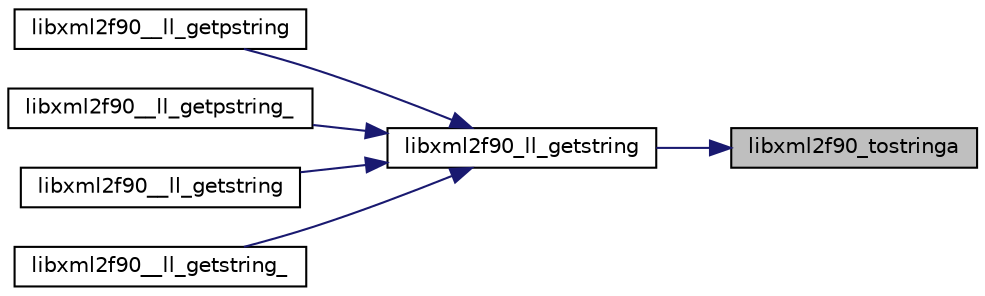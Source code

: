 digraph "libxml2f90_tostringa"
{
 // LATEX_PDF_SIZE
  edge [fontname="Helvetica",fontsize="10",labelfontname="Helvetica",labelfontsize="10"];
  node [fontname="Helvetica",fontsize="10",shape=record];
  rankdir="RL";
  Node1 [label="libxml2f90_tostringa",height=0.2,width=0.4,color="black", fillcolor="grey75", style="filled", fontcolor="black",tooltip=" "];
  Node1 -> Node2 [dir="back",color="midnightblue",fontsize="10",style="solid",fontname="Helvetica"];
  Node2 [label="libxml2f90_ll_getstring",height=0.2,width=0.4,color="black", fillcolor="white", style="filled",URL="$libxml2f90_8f90__pp_8f90.html#adbc34014dab0a252a634da0e15d1ae7d",tooltip=" "];
  Node2 -> Node3 [dir="back",color="midnightblue",fontsize="10",style="solid",fontname="Helvetica"];
  Node3 [label="libxml2f90__ll_getpstring",height=0.2,width=0.4,color="black", fillcolor="white", style="filled",URL="$libxml2f90_8f90__pp_8f90.html#a956943680a07e3d0179b205f6209d9cb",tooltip=" "];
  Node2 -> Node4 [dir="back",color="midnightblue",fontsize="10",style="solid",fontname="Helvetica"];
  Node4 [label="libxml2f90__ll_getpstring_",height=0.2,width=0.4,color="black", fillcolor="white", style="filled",URL="$libxml2f90_8f90__pp_8f90.html#ae6434bdc3ab4de456efd90e496483891",tooltip=" "];
  Node2 -> Node5 [dir="back",color="midnightblue",fontsize="10",style="solid",fontname="Helvetica"];
  Node5 [label="libxml2f90__ll_getstring",height=0.2,width=0.4,color="black", fillcolor="white", style="filled",URL="$libxml2f90_8f90__pp_8f90.html#ab60330c194bfbef4790a34db8f896d24",tooltip=" "];
  Node2 -> Node6 [dir="back",color="midnightblue",fontsize="10",style="solid",fontname="Helvetica"];
  Node6 [label="libxml2f90__ll_getstring_",height=0.2,width=0.4,color="black", fillcolor="white", style="filled",URL="$libxml2f90_8f90__pp_8f90.html#a5a0b5cda999773856f04bc2047a3a95e",tooltip=" "];
}
